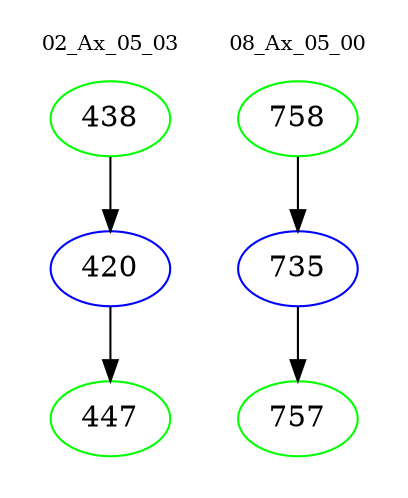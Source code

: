 digraph{
subgraph cluster_0 {
color = white
label = "02_Ax_05_03";
fontsize=10;
T0_438 [label="438", color="green"]
T0_438 -> T0_420 [color="black"]
T0_420 [label="420", color="blue"]
T0_420 -> T0_447 [color="black"]
T0_447 [label="447", color="green"]
}
subgraph cluster_1 {
color = white
label = "08_Ax_05_00";
fontsize=10;
T1_758 [label="758", color="green"]
T1_758 -> T1_735 [color="black"]
T1_735 [label="735", color="blue"]
T1_735 -> T1_757 [color="black"]
T1_757 [label="757", color="green"]
}
}
